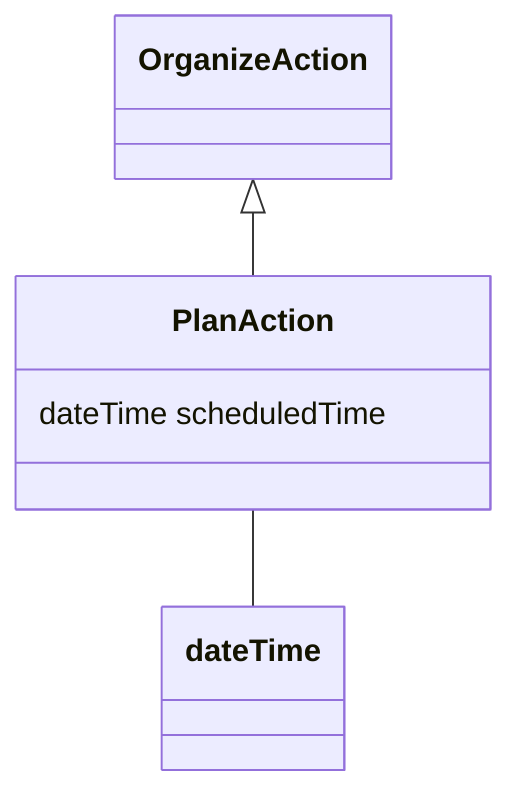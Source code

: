 classDiagram
  PlanAction -- dateTime


OrganizeAction <|-- PlanAction
class PlanAction {

  dateTime scheduledTime

}